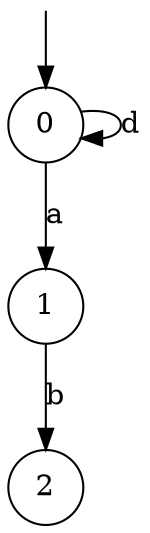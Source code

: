 digraph g {

	s0 [shape="circle" label="0"];
	s1 [shape="circle" label="1"];
	s2 [shape="circle" label="2"];
	s0 -> s1 [modality="MUST" contract="NONE" label="a" group="-1"];
	s0 -> s0 [modality="MUST" contract="NONE" label="d" group="-1"];
	s1 -> s2 [modality="MUST" contract="NONE" label="b" group="-1"];

__start0 [label="" shape="none" width="0" height="0"];
__start0 -> s0;

}

